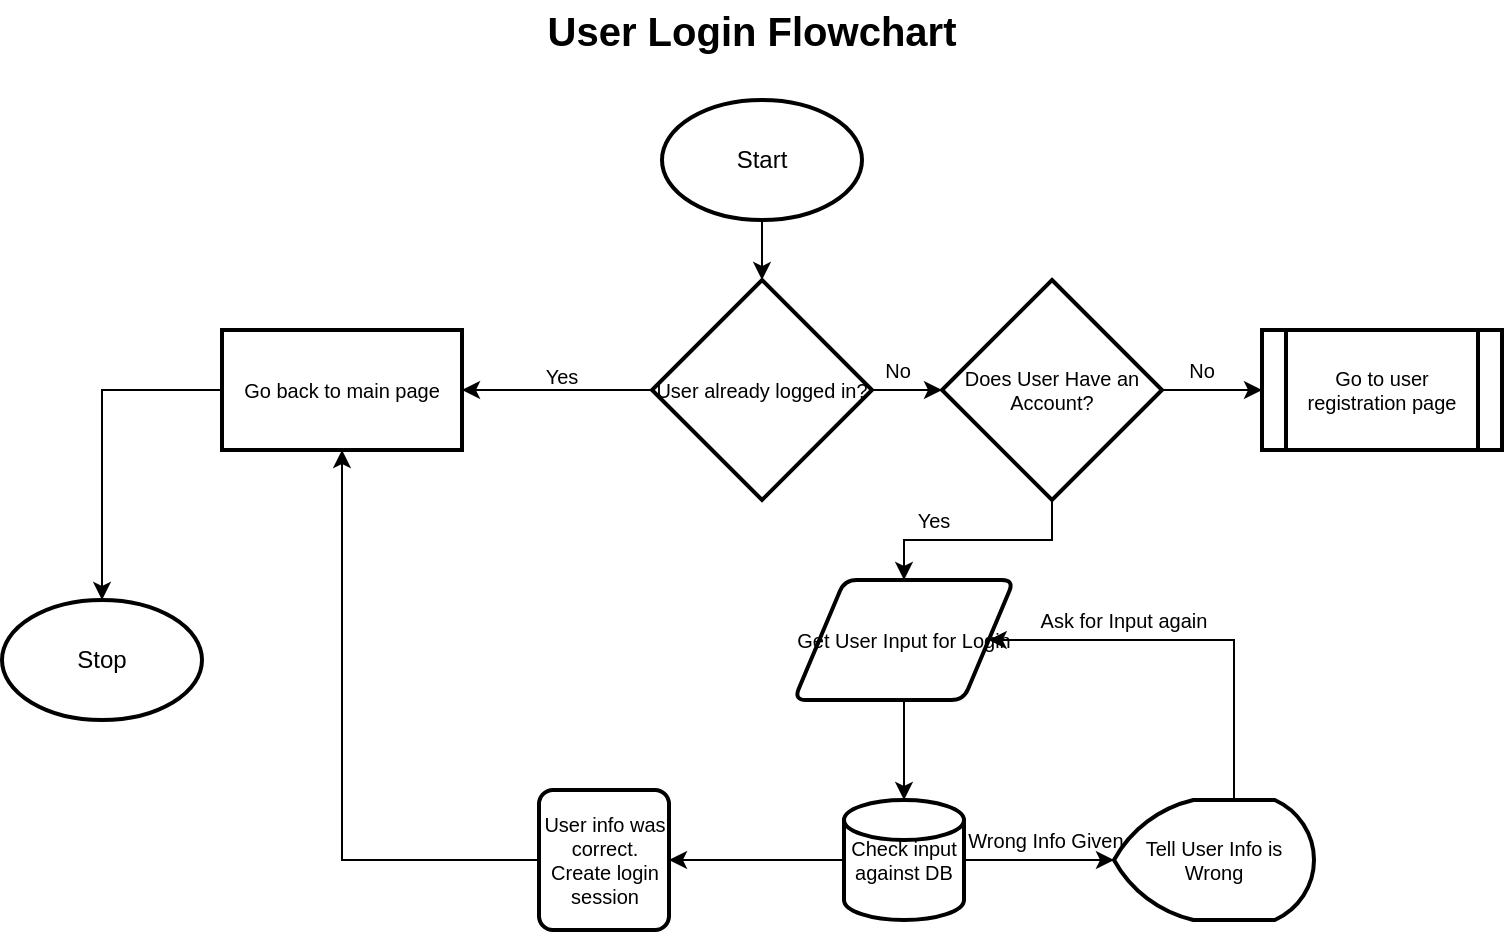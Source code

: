 <mxfile version="12.4.2" type="device" pages="1"><diagram id="7ttbi5TXQK7BsawMMfJv" name="Page-1"><mxGraphModel dx="1422" dy="822" grid="1" gridSize="10" guides="1" tooltips="1" connect="1" arrows="1" fold="1" page="1" pageScale="1" pageWidth="850" pageHeight="1100" math="0" shadow="0"><root><mxCell id="0"/><mxCell id="1" parent="0"/><mxCell id="M-Enwu_BFUSUu9u1Hy1--11" style="edgeStyle=orthogonalEdgeStyle;rounded=0;orthogonalLoop=1;jettySize=auto;html=1;entryX=1;entryY=0.5;entryDx=0;entryDy=0;fontSize=10;" parent="1" source="M-Enwu_BFUSUu9u1Hy1--8" target="M-Enwu_BFUSUu9u1Hy1--10" edge="1"><mxGeometry relative="1" as="geometry"/></mxCell><mxCell id="M-Enwu_BFUSUu9u1Hy1--17" style="edgeStyle=orthogonalEdgeStyle;rounded=0;orthogonalLoop=1;jettySize=auto;html=1;fontSize=10;" parent="1" source="M-Enwu_BFUSUu9u1Hy1--8" target="M-Enwu_BFUSUu9u1Hy1--16" edge="1"><mxGeometry relative="1" as="geometry"/></mxCell><mxCell id="M-Enwu_BFUSUu9u1Hy1--8" value="User already logged in?" style="strokeWidth=2;html=1;shape=mxgraph.flowchart.decision;whiteSpace=wrap;fontSize=10;" parent="1" vertex="1"><mxGeometry x="375" y="140" width="110" height="110" as="geometry"/></mxCell><mxCell id="yV-m6lPM_D_sDK6ipGJa-5" style="edgeStyle=orthogonalEdgeStyle;rounded=0;orthogonalLoop=1;jettySize=auto;html=1;entryX=0.5;entryY=0;entryDx=0;entryDy=0;entryPerimeter=0;" edge="1" parent="1" source="M-Enwu_BFUSUu9u1Hy1--10" target="yV-m6lPM_D_sDK6ipGJa-1"><mxGeometry relative="1" as="geometry"/></mxCell><mxCell id="M-Enwu_BFUSUu9u1Hy1--10" value="Go back to main page" style="rounded=0;whiteSpace=wrap;html=1;strokeWidth=2;fontSize=10;" parent="1" vertex="1"><mxGeometry x="160" y="165" width="120" height="60" as="geometry"/></mxCell><mxCell id="M-Enwu_BFUSUu9u1Hy1--12" value="Yes" style="text;html=1;strokeColor=none;fillColor=none;align=center;verticalAlign=middle;whiteSpace=wrap;rounded=0;fontSize=10;" parent="1" vertex="1"><mxGeometry x="310" y="178" width="40" height="20" as="geometry"/></mxCell><mxCell id="M-Enwu_BFUSUu9u1Hy1--21" style="edgeStyle=orthogonalEdgeStyle;rounded=0;orthogonalLoop=1;jettySize=auto;html=1;fontSize=10;" parent="1" source="M-Enwu_BFUSUu9u1Hy1--16" target="M-Enwu_BFUSUu9u1Hy1--20" edge="1"><mxGeometry relative="1" as="geometry"/></mxCell><mxCell id="M-Enwu_BFUSUu9u1Hy1--25" style="edgeStyle=orthogonalEdgeStyle;rounded=0;orthogonalLoop=1;jettySize=auto;html=1;entryX=0.5;entryY=0;entryDx=0;entryDy=0;fontSize=10;" parent="1" source="M-Enwu_BFUSUu9u1Hy1--16" target="M-Enwu_BFUSUu9u1Hy1--24" edge="1"><mxGeometry relative="1" as="geometry"/></mxCell><mxCell id="M-Enwu_BFUSUu9u1Hy1--16" value="Does User Have an Account?" style="strokeWidth=2;html=1;shape=mxgraph.flowchart.decision;whiteSpace=wrap;fontSize=10;" parent="1" vertex="1"><mxGeometry x="520" y="140" width="110" height="110" as="geometry"/></mxCell><mxCell id="M-Enwu_BFUSUu9u1Hy1--20" value="Go to&amp;nbsp;user registration page" style="shape=process;whiteSpace=wrap;html=1;backgroundOutline=1;strokeWidth=2;fontSize=10;" parent="1" vertex="1"><mxGeometry x="680" y="165" width="120" height="60" as="geometry"/></mxCell><mxCell id="M-Enwu_BFUSUu9u1Hy1--22" value="No" style="text;html=1;strokeColor=none;fillColor=none;align=center;verticalAlign=middle;whiteSpace=wrap;rounded=0;fontSize=10;" parent="1" vertex="1"><mxGeometry x="630" y="175" width="40" height="20" as="geometry"/></mxCell><mxCell id="M-Enwu_BFUSUu9u1Hy1--23" value="No" style="text;html=1;strokeColor=none;fillColor=none;align=center;verticalAlign=middle;whiteSpace=wrap;rounded=0;fontSize=10;" parent="1" vertex="1"><mxGeometry x="478" y="175" width="40" height="20" as="geometry"/></mxCell><mxCell id="M-Enwu_BFUSUu9u1Hy1--28" style="edgeStyle=orthogonalEdgeStyle;rounded=0;orthogonalLoop=1;jettySize=auto;html=1;fontSize=10;" parent="1" source="M-Enwu_BFUSUu9u1Hy1--24" target="M-Enwu_BFUSUu9u1Hy1--27" edge="1"><mxGeometry relative="1" as="geometry"/></mxCell><mxCell id="M-Enwu_BFUSUu9u1Hy1--24" value="Get User Input for Login" style="shape=parallelogram;html=1;strokeWidth=2;perimeter=parallelogramPerimeter;whiteSpace=wrap;rounded=1;arcSize=12;size=0.23;fontSize=10;" parent="1" vertex="1"><mxGeometry x="446" y="290" width="110" height="60" as="geometry"/></mxCell><mxCell id="M-Enwu_BFUSUu9u1Hy1--26" value="Yes" style="text;html=1;strokeColor=none;fillColor=none;align=center;verticalAlign=middle;whiteSpace=wrap;rounded=0;fontSize=10;" parent="1" vertex="1"><mxGeometry x="496" y="250" width="40" height="20" as="geometry"/></mxCell><mxCell id="M-Enwu_BFUSUu9u1Hy1--30" style="edgeStyle=orthogonalEdgeStyle;rounded=0;orthogonalLoop=1;jettySize=auto;html=1;entryX=0;entryY=0.5;entryDx=0;entryDy=0;entryPerimeter=0;fontSize=10;" parent="1" source="M-Enwu_BFUSUu9u1Hy1--27" target="M-Enwu_BFUSUu9u1Hy1--29" edge="1"><mxGeometry relative="1" as="geometry"/></mxCell><mxCell id="M-Enwu_BFUSUu9u1Hy1--35" style="edgeStyle=orthogonalEdgeStyle;rounded=0;orthogonalLoop=1;jettySize=auto;html=1;entryX=1;entryY=0.5;entryDx=0;entryDy=0;fontSize=10;" parent="1" source="M-Enwu_BFUSUu9u1Hy1--27" target="M-Enwu_BFUSUu9u1Hy1--34" edge="1"><mxGeometry relative="1" as="geometry"/></mxCell><mxCell id="M-Enwu_BFUSUu9u1Hy1--27" value="Check input against DB" style="strokeWidth=2;html=1;shape=mxgraph.flowchart.database;whiteSpace=wrap;fontSize=10;" parent="1" vertex="1"><mxGeometry x="471" y="400" width="60" height="60" as="geometry"/></mxCell><mxCell id="M-Enwu_BFUSUu9u1Hy1--31" style="edgeStyle=orthogonalEdgeStyle;rounded=0;orthogonalLoop=1;jettySize=auto;html=1;entryX=1;entryY=0.5;entryDx=0;entryDy=0;fontSize=10;" parent="1" source="M-Enwu_BFUSUu9u1Hy1--29" target="M-Enwu_BFUSUu9u1Hy1--24" edge="1"><mxGeometry relative="1" as="geometry"><Array as="points"><mxPoint x="666" y="320"/></Array></mxGeometry></mxCell><mxCell id="M-Enwu_BFUSUu9u1Hy1--29" value="Tell User Info is Wrong" style="strokeWidth=2;html=1;shape=mxgraph.flowchart.display;whiteSpace=wrap;fontSize=10;" parent="1" vertex="1"><mxGeometry x="606" y="400" width="100" height="60" as="geometry"/></mxCell><mxCell id="M-Enwu_BFUSUu9u1Hy1--32" value="Wrong Info Given" style="text;html=1;strokeColor=none;fillColor=none;align=center;verticalAlign=middle;whiteSpace=wrap;rounded=0;fontSize=10;" parent="1" vertex="1"><mxGeometry x="522" y="410" width="100" height="20" as="geometry"/></mxCell><mxCell id="M-Enwu_BFUSUu9u1Hy1--33" value="Ask for Input again" style="text;html=1;strokeColor=none;fillColor=none;align=center;verticalAlign=middle;whiteSpace=wrap;rounded=0;fontSize=10;" parent="1" vertex="1"><mxGeometry x="556" y="300" width="110" height="20" as="geometry"/></mxCell><mxCell id="M-Enwu_BFUSUu9u1Hy1--36" style="edgeStyle=orthogonalEdgeStyle;rounded=0;orthogonalLoop=1;jettySize=auto;html=1;entryX=0.5;entryY=1;entryDx=0;entryDy=0;fontSize=10;" parent="1" source="M-Enwu_BFUSUu9u1Hy1--34" target="M-Enwu_BFUSUu9u1Hy1--10" edge="1"><mxGeometry relative="1" as="geometry"/></mxCell><mxCell id="M-Enwu_BFUSUu9u1Hy1--34" value="User info was correct. Create login session" style="rounded=1;whiteSpace=wrap;html=1;absoluteArcSize=1;arcSize=14;strokeWidth=2;fontSize=10;" parent="1" vertex="1"><mxGeometry x="318.5" y="395" width="65" height="70" as="geometry"/></mxCell><mxCell id="92ox_SBsjbv8cLJZn-dK-1" value="User Login Flowchart" style="text;html=1;strokeColor=none;fillColor=none;align=center;verticalAlign=middle;whiteSpace=wrap;rounded=0;fontSize=20;fontStyle=1" parent="1" vertex="1"><mxGeometry x="320" width="210" height="30" as="geometry"/></mxCell><mxCell id="yV-m6lPM_D_sDK6ipGJa-1" value="Stop" style="strokeWidth=2;html=1;shape=mxgraph.flowchart.start_1;whiteSpace=wrap;" vertex="1" parent="1"><mxGeometry x="50" y="300" width="100" height="60" as="geometry"/></mxCell><mxCell id="yV-m6lPM_D_sDK6ipGJa-4" style="edgeStyle=orthogonalEdgeStyle;rounded=0;orthogonalLoop=1;jettySize=auto;html=1;entryX=0.5;entryY=0;entryDx=0;entryDy=0;entryPerimeter=0;" edge="1" parent="1" source="yV-m6lPM_D_sDK6ipGJa-2" target="M-Enwu_BFUSUu9u1Hy1--8"><mxGeometry relative="1" as="geometry"/></mxCell><mxCell id="yV-m6lPM_D_sDK6ipGJa-2" value="Start" style="strokeWidth=2;html=1;shape=mxgraph.flowchart.start_1;whiteSpace=wrap;" vertex="1" parent="1"><mxGeometry x="380" y="50" width="100" height="60" as="geometry"/></mxCell></root></mxGraphModel></diagram></mxfile>